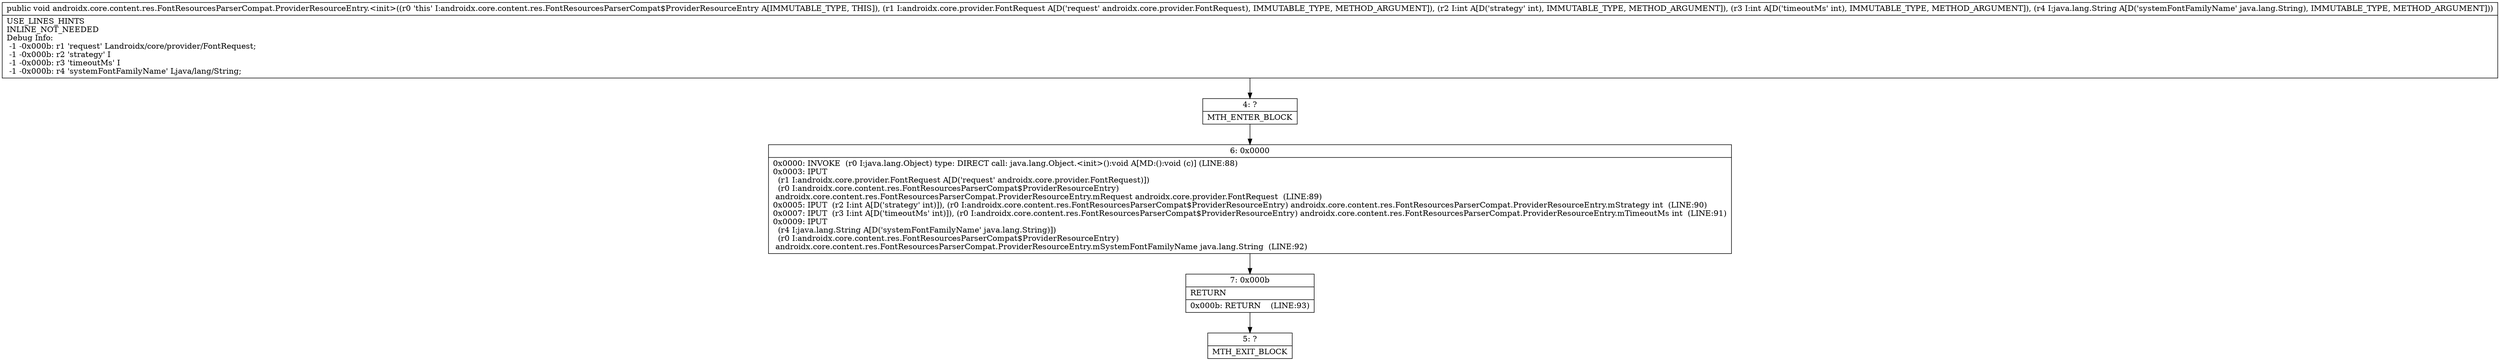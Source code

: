 digraph "CFG forandroidx.core.content.res.FontResourcesParserCompat.ProviderResourceEntry.\<init\>(Landroidx\/core\/provider\/FontRequest;IILjava\/lang\/String;)V" {
Node_4 [shape=record,label="{4\:\ ?|MTH_ENTER_BLOCK\l}"];
Node_6 [shape=record,label="{6\:\ 0x0000|0x0000: INVOKE  (r0 I:java.lang.Object) type: DIRECT call: java.lang.Object.\<init\>():void A[MD:():void (c)] (LINE:88)\l0x0003: IPUT  \l  (r1 I:androidx.core.provider.FontRequest A[D('request' androidx.core.provider.FontRequest)])\l  (r0 I:androidx.core.content.res.FontResourcesParserCompat$ProviderResourceEntry)\l androidx.core.content.res.FontResourcesParserCompat.ProviderResourceEntry.mRequest androidx.core.provider.FontRequest  (LINE:89)\l0x0005: IPUT  (r2 I:int A[D('strategy' int)]), (r0 I:androidx.core.content.res.FontResourcesParserCompat$ProviderResourceEntry) androidx.core.content.res.FontResourcesParserCompat.ProviderResourceEntry.mStrategy int  (LINE:90)\l0x0007: IPUT  (r3 I:int A[D('timeoutMs' int)]), (r0 I:androidx.core.content.res.FontResourcesParserCompat$ProviderResourceEntry) androidx.core.content.res.FontResourcesParserCompat.ProviderResourceEntry.mTimeoutMs int  (LINE:91)\l0x0009: IPUT  \l  (r4 I:java.lang.String A[D('systemFontFamilyName' java.lang.String)])\l  (r0 I:androidx.core.content.res.FontResourcesParserCompat$ProviderResourceEntry)\l androidx.core.content.res.FontResourcesParserCompat.ProviderResourceEntry.mSystemFontFamilyName java.lang.String  (LINE:92)\l}"];
Node_7 [shape=record,label="{7\:\ 0x000b|RETURN\l|0x000b: RETURN    (LINE:93)\l}"];
Node_5 [shape=record,label="{5\:\ ?|MTH_EXIT_BLOCK\l}"];
MethodNode[shape=record,label="{public void androidx.core.content.res.FontResourcesParserCompat.ProviderResourceEntry.\<init\>((r0 'this' I:androidx.core.content.res.FontResourcesParserCompat$ProviderResourceEntry A[IMMUTABLE_TYPE, THIS]), (r1 I:androidx.core.provider.FontRequest A[D('request' androidx.core.provider.FontRequest), IMMUTABLE_TYPE, METHOD_ARGUMENT]), (r2 I:int A[D('strategy' int), IMMUTABLE_TYPE, METHOD_ARGUMENT]), (r3 I:int A[D('timeoutMs' int), IMMUTABLE_TYPE, METHOD_ARGUMENT]), (r4 I:java.lang.String A[D('systemFontFamilyName' java.lang.String), IMMUTABLE_TYPE, METHOD_ARGUMENT]))  | USE_LINES_HINTS\lINLINE_NOT_NEEDED\lDebug Info:\l  \-1 \-0x000b: r1 'request' Landroidx\/core\/provider\/FontRequest;\l  \-1 \-0x000b: r2 'strategy' I\l  \-1 \-0x000b: r3 'timeoutMs' I\l  \-1 \-0x000b: r4 'systemFontFamilyName' Ljava\/lang\/String;\l}"];
MethodNode -> Node_4;Node_4 -> Node_6;
Node_6 -> Node_7;
Node_7 -> Node_5;
}

